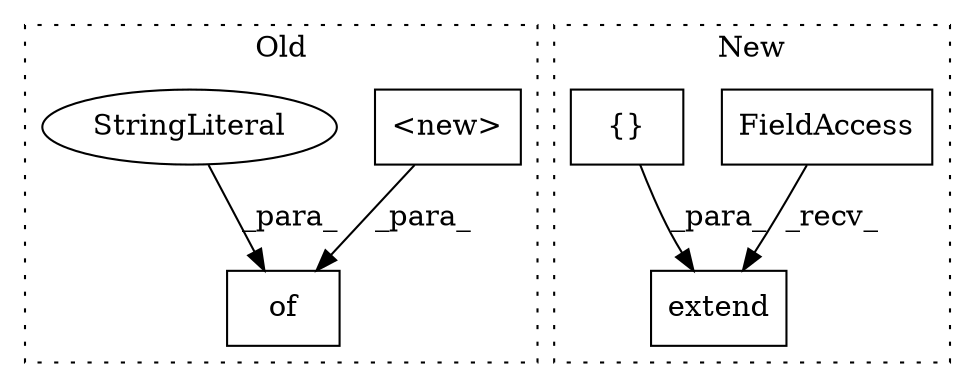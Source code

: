 digraph G {
subgraph cluster0 {
1 [label="<new>" a="14" s="2435" l="15" shape="box"];
5 [label="of" a="32" s="2420,2450" l="3,1" shape="box"];
6 [label="StringLiteral" a="45" s="2423" l="11" shape="ellipse"];
label = "Old";
style="dotted";
}
subgraph cluster1 {
2 [label="extend" a="32" s="1416,1455" l="7,1" shape="box"];
3 [label="FieldAccess" a="22" s="1399" l="16" shape="box"];
4 [label="{}" a="4" s="1435,1454" l="1,1" shape="box"];
label = "New";
style="dotted";
}
1 -> 5 [label="_para_"];
3 -> 2 [label="_recv_"];
4 -> 2 [label="_para_"];
6 -> 5 [label="_para_"];
}
